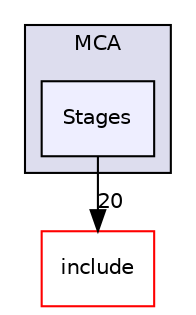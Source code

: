 digraph "lib/MCA/Stages" {
  bgcolor=transparent;
  compound=true
  node [ fontsize="10", fontname="Helvetica"];
  edge [ labelfontsize="10", labelfontname="Helvetica"];
  subgraph clusterdir_cb45c0f3679d3f959ecd5a490a86aa87 {
    graph [ bgcolor="#ddddee", pencolor="black", label="MCA" fontname="Helvetica", fontsize="10", URL="dir_cb45c0f3679d3f959ecd5a490a86aa87.html"]
  dir_999af61297cf0c12b9751b0d9cf75e5d [shape=box, label="Stages", style="filled", fillcolor="#eeeeff", pencolor="black", URL="dir_999af61297cf0c12b9751b0d9cf75e5d.html"];
  }
  dir_d44c64559bbebec7f509842c48db8b23 [shape=box label="include" color="red" URL="dir_d44c64559bbebec7f509842c48db8b23.html"];
  dir_999af61297cf0c12b9751b0d9cf75e5d->dir_d44c64559bbebec7f509842c48db8b23 [headlabel="20", labeldistance=1.5 headhref="dir_000327_000001.html"];
}
